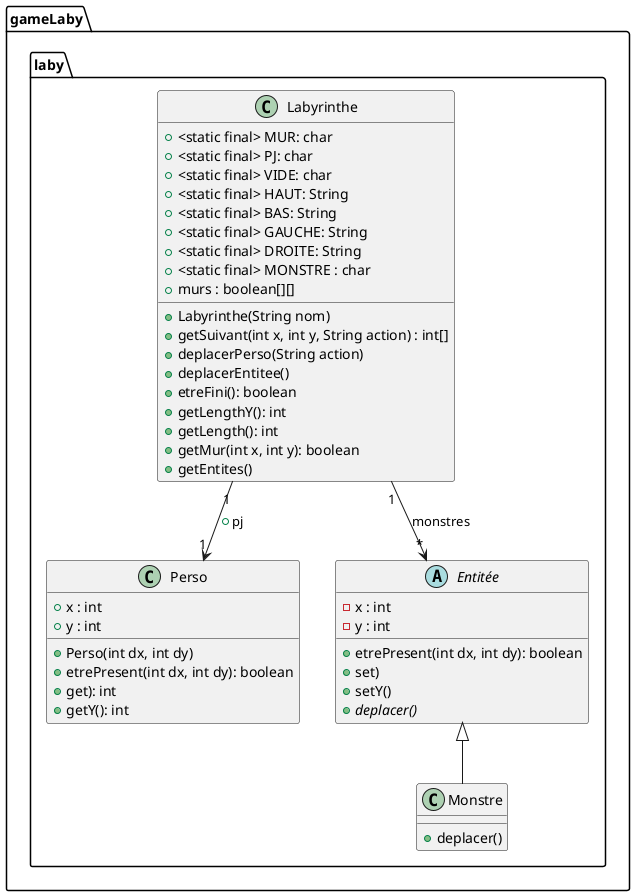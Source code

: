 @startuml
package gameLaby.laby{
class Labyrinthe{
+ <static final> MUR: char
+ <static final> PJ: char
+ <static final> VIDE: char
+ <static final> HAUT: String
+ <static final> BAS: String
+ <static final> GAUCHE: String
+ <static final> DROITE: String
+ <static final> MONSTRE : char
+ murs : boolean[][]
+ Labyrinthe(String nom)
+ getSuivant(int x, int y, String action) : int[]
+ deplacerPerso(String action)
+ deplacerEntitee()
+ etreFini(): boolean
+ getLengthY(): int
+ getLength(): int
+ getMur(int x, int y): boolean
+ getEntites()

}
class Perso{
+ x : int
+ y : int
+Perso(int dx, int dy)
+etrePresent(int dx, int dy): boolean
+get): int
+getY(): int
}
Abstract class Entitée{
- x : int
- y : int
+ etrePresent(int dx, int dy): boolean
+set)
+setY()
+{abstract}deplacer()
}
class Monstre{
+deplacer()
}
}
Labyrinthe "1" --> "*" Entitée : monstres
Labyrinthe "1" --> "1" Perso : + pj
Entitée <|-- Monstre
@enduml